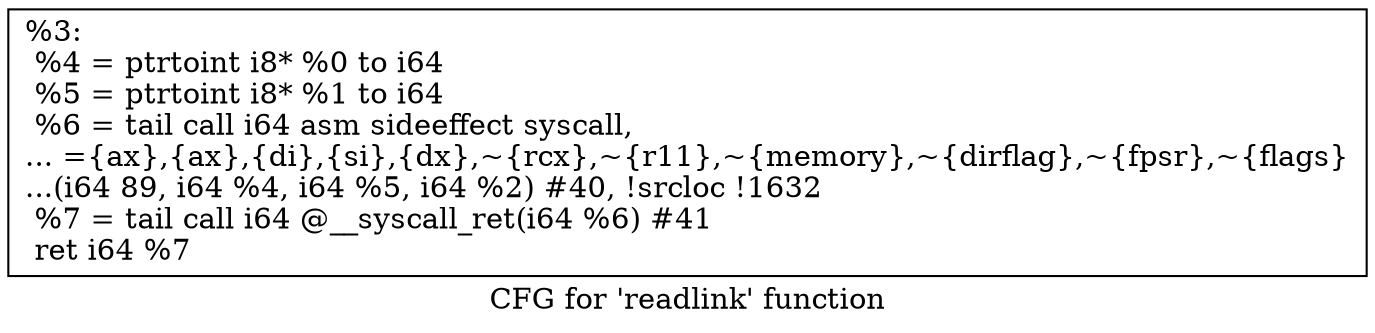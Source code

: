 digraph "CFG for 'readlink' function" {
	label="CFG for 'readlink' function";

	Node0x1d079b0 [shape=record,label="{%3:\l  %4 = ptrtoint i8* %0 to i64\l  %5 = ptrtoint i8* %1 to i64\l  %6 = tail call i64 asm sideeffect syscall,\l... =\{ax\},\{ax\},\{di\},\{si\},\{dx\},~\{rcx\},~\{r11\},~\{memory\},~\{dirflag\},~\{fpsr\},~\{flags\}\l...(i64 89, i64 %4, i64 %5, i64 %2) #40, !srcloc !1632\l  %7 = tail call i64 @__syscall_ret(i64 %6) #41\l  ret i64 %7\l}"];
}
